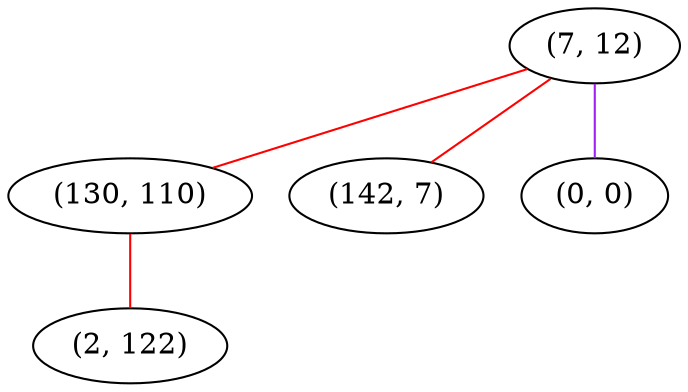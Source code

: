 graph "" {
"(7, 12)";
"(130, 110)";
"(142, 7)";
"(0, 0)";
"(2, 122)";
"(7, 12)" -- "(130, 110)"  [color=red, key=0, weight=1];
"(7, 12)" -- "(142, 7)"  [color=red, key=0, weight=1];
"(7, 12)" -- "(0, 0)"  [color=purple, key=0, weight=4];
"(130, 110)" -- "(2, 122)"  [color=red, key=0, weight=1];
}
